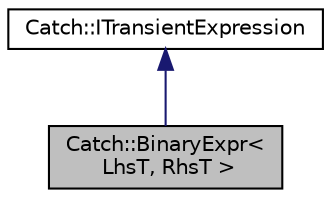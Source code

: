 digraph "Catch::BinaryExpr&lt; LhsT, RhsT &gt;"
{
  edge [fontname="Helvetica",fontsize="10",labelfontname="Helvetica",labelfontsize="10"];
  node [fontname="Helvetica",fontsize="10",shape=record];
  Node1 [label="Catch::BinaryExpr\<\l LhsT, RhsT \>",height=0.2,width=0.4,color="black", fillcolor="grey75", style="filled", fontcolor="black"];
  Node2 -> Node1 [dir="back",color="midnightblue",fontsize="10",style="solid",fontname="Helvetica"];
  Node2 [label="Catch::ITransientExpression",height=0.2,width=0.4,color="black", fillcolor="white", style="filled",URL="$structCatch_1_1ITransientExpression.html"];
}
